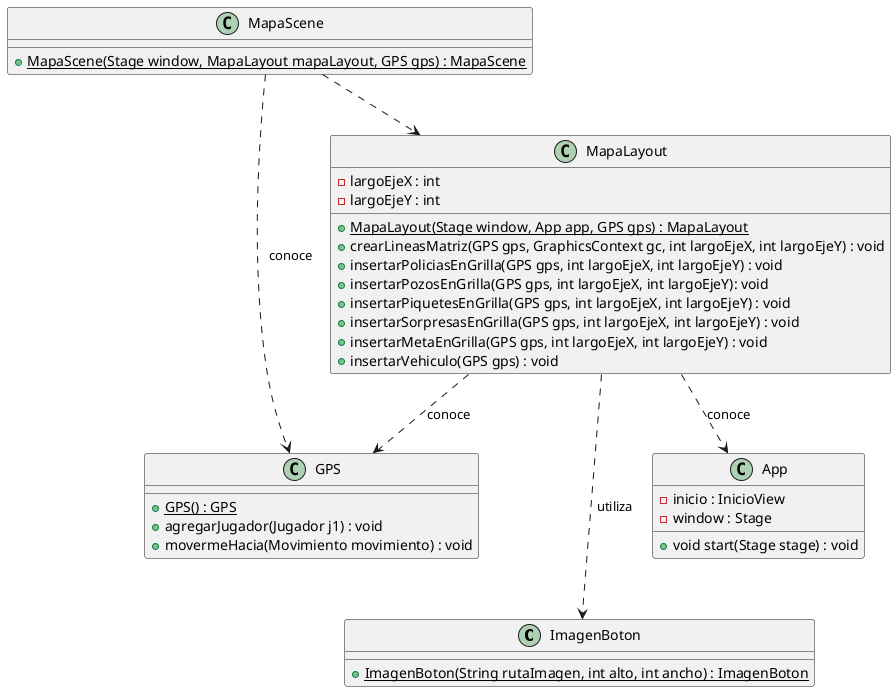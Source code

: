@startuml
    'https://plantuml.com/class-diagram'

    class ImagenBoton{
        + {static} ImagenBoton(String rutaImagen, int alto, int ancho) : ImagenBoton
    }


    class GPS {
        + {static} GPS() : GPS
        + agregarJugador(Jugador j1) : void
        + movermeHacia(Movimiento movimiento) : void
    }

    class MapaLayout{
        - largoEjeX : int
        - largoEjeY : int
        + {static} MapaLayout(Stage window, App app, GPS gps) : MapaLayout
        +crearLineasMatriz(GPS gps, GraphicsContext gc, int largoEjeX, int largoEjeY) : void
        +insertarPoliciasEnGrilla(GPS gps, int largoEjeX, int largoEjeY) : void
        +insertarPozosEnGrilla(GPS gps, int largoEjeX, int largoEjeY): void
        +insertarPiquetesEnGrilla(GPS gps, int largoEjeX, int largoEjeY) : void
        +insertarSorpresasEnGrilla(GPS gps, int largoEjeX, int largoEjeY) : void
        +insertarMetaEnGrilla(GPS gps, int largoEjeX, int largoEjeY) : void
        +insertarVehiculo(GPS gps) : void
    }
    class MapaScene{
    + {static} MapaScene(Stage window, MapaLayout mapaLayout, GPS gps) : MapaScene
    }

    class App {
        -  inicio : InicioView
        - window : Stage
        + void start(Stage stage) : void
    }

    MapaLayout ...> ImagenBoton: utiliza
    MapaLayout ..> GPS: conoce
    MapaLayout ..> App: conoce
    MapaScene ..> GPS: conoce
    MapaScene ..> MapaLayout

@enduml